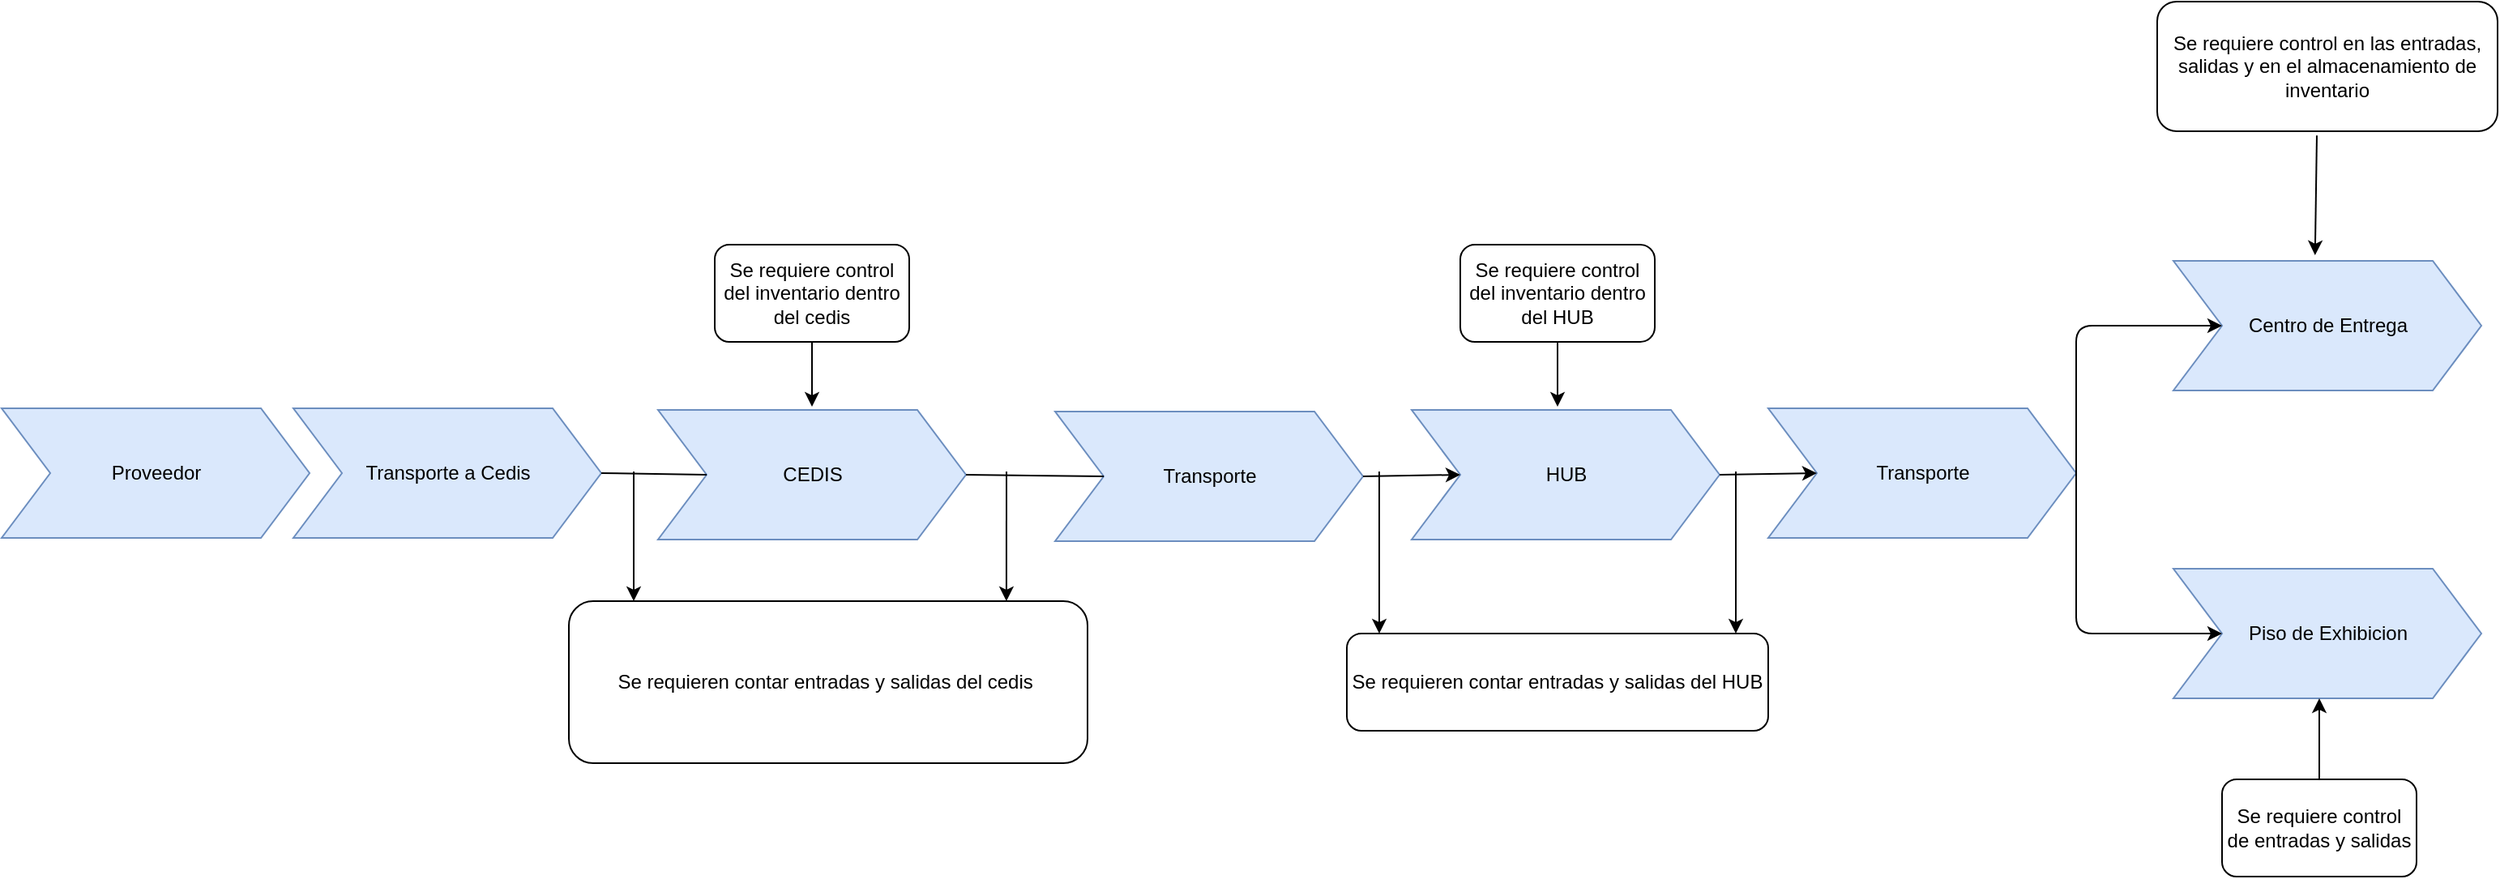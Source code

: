 <mxfile version="13.10.0" type="github">
  <diagram id="ZN9YhPE9yGgurC0m8EMe" name="Page-1">
    <mxGraphModel dx="1564" dy="2038" grid="1" gridSize="10" guides="1" tooltips="1" connect="1" arrows="1" fold="1" page="1" pageScale="1" pageWidth="850" pageHeight="1100" math="0" shadow="0">
      <root>
        <mxCell id="0" />
        <mxCell id="1" parent="0" />
        <mxCell id="tYZMUdUyMJyGWW0x0V70-1" value="Proveedor" style="html=1;shadow=0;dashed=0;align=center;verticalAlign=middle;shape=mxgraph.arrows2.arrow;dy=0;dx=30;notch=30;fillColor=#dae8fc;strokeColor=#6c8ebf;" vertex="1" parent="1">
          <mxGeometry x="20" y="61" width="190" height="80" as="geometry" />
        </mxCell>
        <mxCell id="tYZMUdUyMJyGWW0x0V70-2" value="Transporte a Cedis" style="html=1;shadow=0;dashed=0;align=center;verticalAlign=middle;shape=mxgraph.arrows2.arrow;dy=0;dx=30;notch=30;fillColor=#dae8fc;strokeColor=#6c8ebf;" vertex="1" parent="1">
          <mxGeometry x="200" y="61" width="190" height="80" as="geometry" />
        </mxCell>
        <mxCell id="tYZMUdUyMJyGWW0x0V70-3" value="CEDIS" style="html=1;shadow=0;dashed=0;align=center;verticalAlign=middle;shape=mxgraph.arrows2.arrow;dy=0;dx=30;notch=30;fillColor=#dae8fc;strokeColor=#6c8ebf;" vertex="1" parent="1">
          <mxGeometry x="425" y="62" width="190" height="80" as="geometry" />
        </mxCell>
        <mxCell id="tYZMUdUyMJyGWW0x0V70-4" value="Transporte" style="html=1;shadow=0;dashed=0;align=center;verticalAlign=middle;shape=mxgraph.arrows2.arrow;dy=0;dx=30;notch=30;fillColor=#dae8fc;strokeColor=#6c8ebf;" vertex="1" parent="1">
          <mxGeometry x="670" y="63" width="190" height="80" as="geometry" />
        </mxCell>
        <mxCell id="tYZMUdUyMJyGWW0x0V70-5" value="HUB" style="html=1;shadow=0;dashed=0;align=center;verticalAlign=middle;shape=mxgraph.arrows2.arrow;dy=0;dx=30;notch=30;fillColor=#dae8fc;strokeColor=#6c8ebf;" vertex="1" parent="1">
          <mxGeometry x="890" y="62" width="190" height="80" as="geometry" />
        </mxCell>
        <mxCell id="tYZMUdUyMJyGWW0x0V70-6" value="Transporte" style="html=1;shadow=0;dashed=0;align=center;verticalAlign=middle;shape=mxgraph.arrows2.arrow;dy=0;dx=30;notch=30;fillColor=#dae8fc;strokeColor=#6c8ebf;" vertex="1" parent="1">
          <mxGeometry x="1110" y="61" width="190" height="80" as="geometry" />
        </mxCell>
        <mxCell id="tYZMUdUyMJyGWW0x0V70-7" value="Piso de Exhibicion" style="html=1;shadow=0;dashed=0;align=center;verticalAlign=middle;shape=mxgraph.arrows2.arrow;dy=0;dx=30;notch=30;fillColor=#dae8fc;strokeColor=#6c8ebf;" vertex="1" parent="1">
          <mxGeometry x="1360" y="160" width="190" height="80" as="geometry" />
        </mxCell>
        <mxCell id="tYZMUdUyMJyGWW0x0V70-8" value="" style="endArrow=none;html=1;exitX=1;exitY=0.5;exitDx=0;exitDy=0;exitPerimeter=0;entryX=0;entryY=0.5;entryDx=30;entryDy=0;entryPerimeter=0;" edge="1" parent="1" source="tYZMUdUyMJyGWW0x0V70-2" target="tYZMUdUyMJyGWW0x0V70-3">
          <mxGeometry width="50" height="50" relative="1" as="geometry">
            <mxPoint x="420" y="170" as="sourcePoint" />
            <mxPoint x="470" y="120" as="targetPoint" />
          </mxGeometry>
        </mxCell>
        <mxCell id="tYZMUdUyMJyGWW0x0V70-9" value="" style="endArrow=classic;html=1;" edge="1" parent="1">
          <mxGeometry width="50" height="50" relative="1" as="geometry">
            <mxPoint x="410" y="100" as="sourcePoint" />
            <mxPoint x="410" y="180" as="targetPoint" />
          </mxGeometry>
        </mxCell>
        <mxCell id="tYZMUdUyMJyGWW0x0V70-11" value="" style="endArrow=none;html=1;exitX=1;exitY=0.5;exitDx=0;exitDy=0;exitPerimeter=0;entryX=0;entryY=0.5;entryDx=30;entryDy=0;entryPerimeter=0;" edge="1" parent="1" source="tYZMUdUyMJyGWW0x0V70-3" target="tYZMUdUyMJyGWW0x0V70-4">
          <mxGeometry width="50" height="50" relative="1" as="geometry">
            <mxPoint x="620" y="160" as="sourcePoint" />
            <mxPoint x="670" y="110" as="targetPoint" />
          </mxGeometry>
        </mxCell>
        <mxCell id="tYZMUdUyMJyGWW0x0V70-13" value="" style="endArrow=classic;html=1;entryX=0.583;entryY=0;entryDx=0;entryDy=0;entryPerimeter=0;" edge="1" parent="1">
          <mxGeometry width="50" height="50" relative="1" as="geometry">
            <mxPoint x="640" y="100" as="sourcePoint" />
            <mxPoint x="639.96" y="180.0" as="targetPoint" />
          </mxGeometry>
        </mxCell>
        <mxCell id="tYZMUdUyMJyGWW0x0V70-14" value="Se requiere control del inventario dentro del cedis" style="rounded=1;whiteSpace=wrap;html=1;" vertex="1" parent="1">
          <mxGeometry x="460" y="-40" width="120" height="60" as="geometry" />
        </mxCell>
        <mxCell id="tYZMUdUyMJyGWW0x0V70-16" value="Centro de Entrega" style="html=1;shadow=0;dashed=0;align=center;verticalAlign=middle;shape=mxgraph.arrows2.arrow;dy=0;dx=30;notch=30;fillColor=#dae8fc;strokeColor=#6c8ebf;" vertex="1" parent="1">
          <mxGeometry x="1360" y="-30" width="190" height="80" as="geometry" />
        </mxCell>
        <mxCell id="tYZMUdUyMJyGWW0x0V70-17" value="" style="endArrow=classic;html=1;exitX=1;exitY=0.5;exitDx=0;exitDy=0;exitPerimeter=0;entryX=0;entryY=0.5;entryDx=30;entryDy=0;entryPerimeter=0;" edge="1" parent="1" source="tYZMUdUyMJyGWW0x0V70-6" target="tYZMUdUyMJyGWW0x0V70-16">
          <mxGeometry width="50" height="50" relative="1" as="geometry">
            <mxPoint x="1390" y="250" as="sourcePoint" />
            <mxPoint x="1440" y="200" as="targetPoint" />
            <Array as="points">
              <mxPoint x="1300" y="10" />
            </Array>
          </mxGeometry>
        </mxCell>
        <mxCell id="tYZMUdUyMJyGWW0x0V70-18" value="" style="endArrow=classic;html=1;exitX=1;exitY=0.5;exitDx=0;exitDy=0;exitPerimeter=0;entryX=0;entryY=0.5;entryDx=30;entryDy=0;entryPerimeter=0;" edge="1" parent="1" source="tYZMUdUyMJyGWW0x0V70-6" target="tYZMUdUyMJyGWW0x0V70-7">
          <mxGeometry width="50" height="50" relative="1" as="geometry">
            <mxPoint x="1390" y="250" as="sourcePoint" />
            <mxPoint x="1440" y="200" as="targetPoint" />
            <Array as="points">
              <mxPoint x="1300" y="200" />
            </Array>
          </mxGeometry>
        </mxCell>
        <mxCell id="tYZMUdUyMJyGWW0x0V70-19" value="" style="endArrow=classic;html=1;exitX=1;exitY=0.5;exitDx=0;exitDy=0;exitPerimeter=0;entryX=0;entryY=0.5;entryDx=30;entryDy=0;entryPerimeter=0;" edge="1" parent="1" source="tYZMUdUyMJyGWW0x0V70-4" target="tYZMUdUyMJyGWW0x0V70-5">
          <mxGeometry width="50" height="50" relative="1" as="geometry">
            <mxPoint x="1020" y="250" as="sourcePoint" />
            <mxPoint x="1070" y="200" as="targetPoint" />
          </mxGeometry>
        </mxCell>
        <mxCell id="tYZMUdUyMJyGWW0x0V70-20" value="" style="endArrow=classic;html=1;exitX=1;exitY=0.5;exitDx=0;exitDy=0;exitPerimeter=0;entryX=0;entryY=0.5;entryDx=30;entryDy=0;entryPerimeter=0;" edge="1" parent="1" source="tYZMUdUyMJyGWW0x0V70-5" target="tYZMUdUyMJyGWW0x0V70-6">
          <mxGeometry width="50" height="50" relative="1" as="geometry">
            <mxPoint x="1020" y="250" as="sourcePoint" />
            <mxPoint x="1070" y="200" as="targetPoint" />
          </mxGeometry>
        </mxCell>
        <mxCell id="tYZMUdUyMJyGWW0x0V70-21" value="Se requieren contar entradas y salidas del cedis&amp;nbsp;" style="rounded=1;whiteSpace=wrap;html=1;" vertex="1" parent="1">
          <mxGeometry x="370" y="180" width="320" height="100" as="geometry" />
        </mxCell>
        <mxCell id="tYZMUdUyMJyGWW0x0V70-23" value="" style="endArrow=classic;html=1;" edge="1" parent="1">
          <mxGeometry width="50" height="50" relative="1" as="geometry">
            <mxPoint x="870" y="100" as="sourcePoint" />
            <mxPoint x="870" y="200" as="targetPoint" />
          </mxGeometry>
        </mxCell>
        <mxCell id="tYZMUdUyMJyGWW0x0V70-24" value="" style="endArrow=classic;html=1;" edge="1" parent="1">
          <mxGeometry width="50" height="50" relative="1" as="geometry">
            <mxPoint x="1090" y="100" as="sourcePoint" />
            <mxPoint x="1090" y="200" as="targetPoint" />
          </mxGeometry>
        </mxCell>
        <mxCell id="tYZMUdUyMJyGWW0x0V70-25" value="&lt;span&gt;Se requieren contar entradas y salidas del HUB&lt;/span&gt;" style="rounded=1;whiteSpace=wrap;html=1;" vertex="1" parent="1">
          <mxGeometry x="850" y="200" width="260" height="60" as="geometry" />
        </mxCell>
        <mxCell id="tYZMUdUyMJyGWW0x0V70-26" value="Se requiere control del inventario dentro del HUB" style="rounded=1;whiteSpace=wrap;html=1;" vertex="1" parent="1">
          <mxGeometry x="920" y="-40" width="120" height="60" as="geometry" />
        </mxCell>
        <mxCell id="tYZMUdUyMJyGWW0x0V70-27" value="" style="endArrow=classic;html=1;exitX=0.5;exitY=1;exitDx=0;exitDy=0;" edge="1" parent="1" source="tYZMUdUyMJyGWW0x0V70-26">
          <mxGeometry width="50" height="50" relative="1" as="geometry">
            <mxPoint x="750" y="20" as="sourcePoint" />
            <mxPoint x="980" y="60" as="targetPoint" />
          </mxGeometry>
        </mxCell>
        <mxCell id="tYZMUdUyMJyGWW0x0V70-28" value="" style="endArrow=classic;html=1;exitX=0.5;exitY=1;exitDx=0;exitDy=0;" edge="1" parent="1" source="tYZMUdUyMJyGWW0x0V70-14">
          <mxGeometry width="50" height="50" relative="1" as="geometry">
            <mxPoint x="680" y="40" as="sourcePoint" />
            <mxPoint x="520" y="60" as="targetPoint" />
          </mxGeometry>
        </mxCell>
        <mxCell id="tYZMUdUyMJyGWW0x0V70-29" value="Se requiere control en las entradas, salidas y en el almacenamiento de inventario" style="rounded=1;whiteSpace=wrap;html=1;" vertex="1" parent="1">
          <mxGeometry x="1350" y="-190" width="210" height="80" as="geometry" />
        </mxCell>
        <mxCell id="tYZMUdUyMJyGWW0x0V70-30" value="" style="endArrow=classic;html=1;entryX=0.46;entryY=-0.044;entryDx=0;entryDy=0;entryPerimeter=0;exitX=0.469;exitY=1.033;exitDx=0;exitDy=0;exitPerimeter=0;" edge="1" parent="1" source="tYZMUdUyMJyGWW0x0V70-29" target="tYZMUdUyMJyGWW0x0V70-16">
          <mxGeometry width="50" height="50" relative="1" as="geometry">
            <mxPoint x="1410" y="-40" as="sourcePoint" />
            <mxPoint x="1460" y="-90" as="targetPoint" />
          </mxGeometry>
        </mxCell>
        <mxCell id="tYZMUdUyMJyGWW0x0V70-31" value="Se requiere control de entradas y salidas" style="rounded=1;whiteSpace=wrap;html=1;" vertex="1" parent="1">
          <mxGeometry x="1390" y="290" width="120" height="60" as="geometry" />
        </mxCell>
        <mxCell id="tYZMUdUyMJyGWW0x0V70-32" value="" style="endArrow=classic;html=1;exitX=0.5;exitY=0;exitDx=0;exitDy=0;" edge="1" parent="1" source="tYZMUdUyMJyGWW0x0V70-31">
          <mxGeometry width="50" height="50" relative="1" as="geometry">
            <mxPoint x="1400" y="290" as="sourcePoint" />
            <mxPoint x="1450" y="240" as="targetPoint" />
          </mxGeometry>
        </mxCell>
      </root>
    </mxGraphModel>
  </diagram>
</mxfile>
